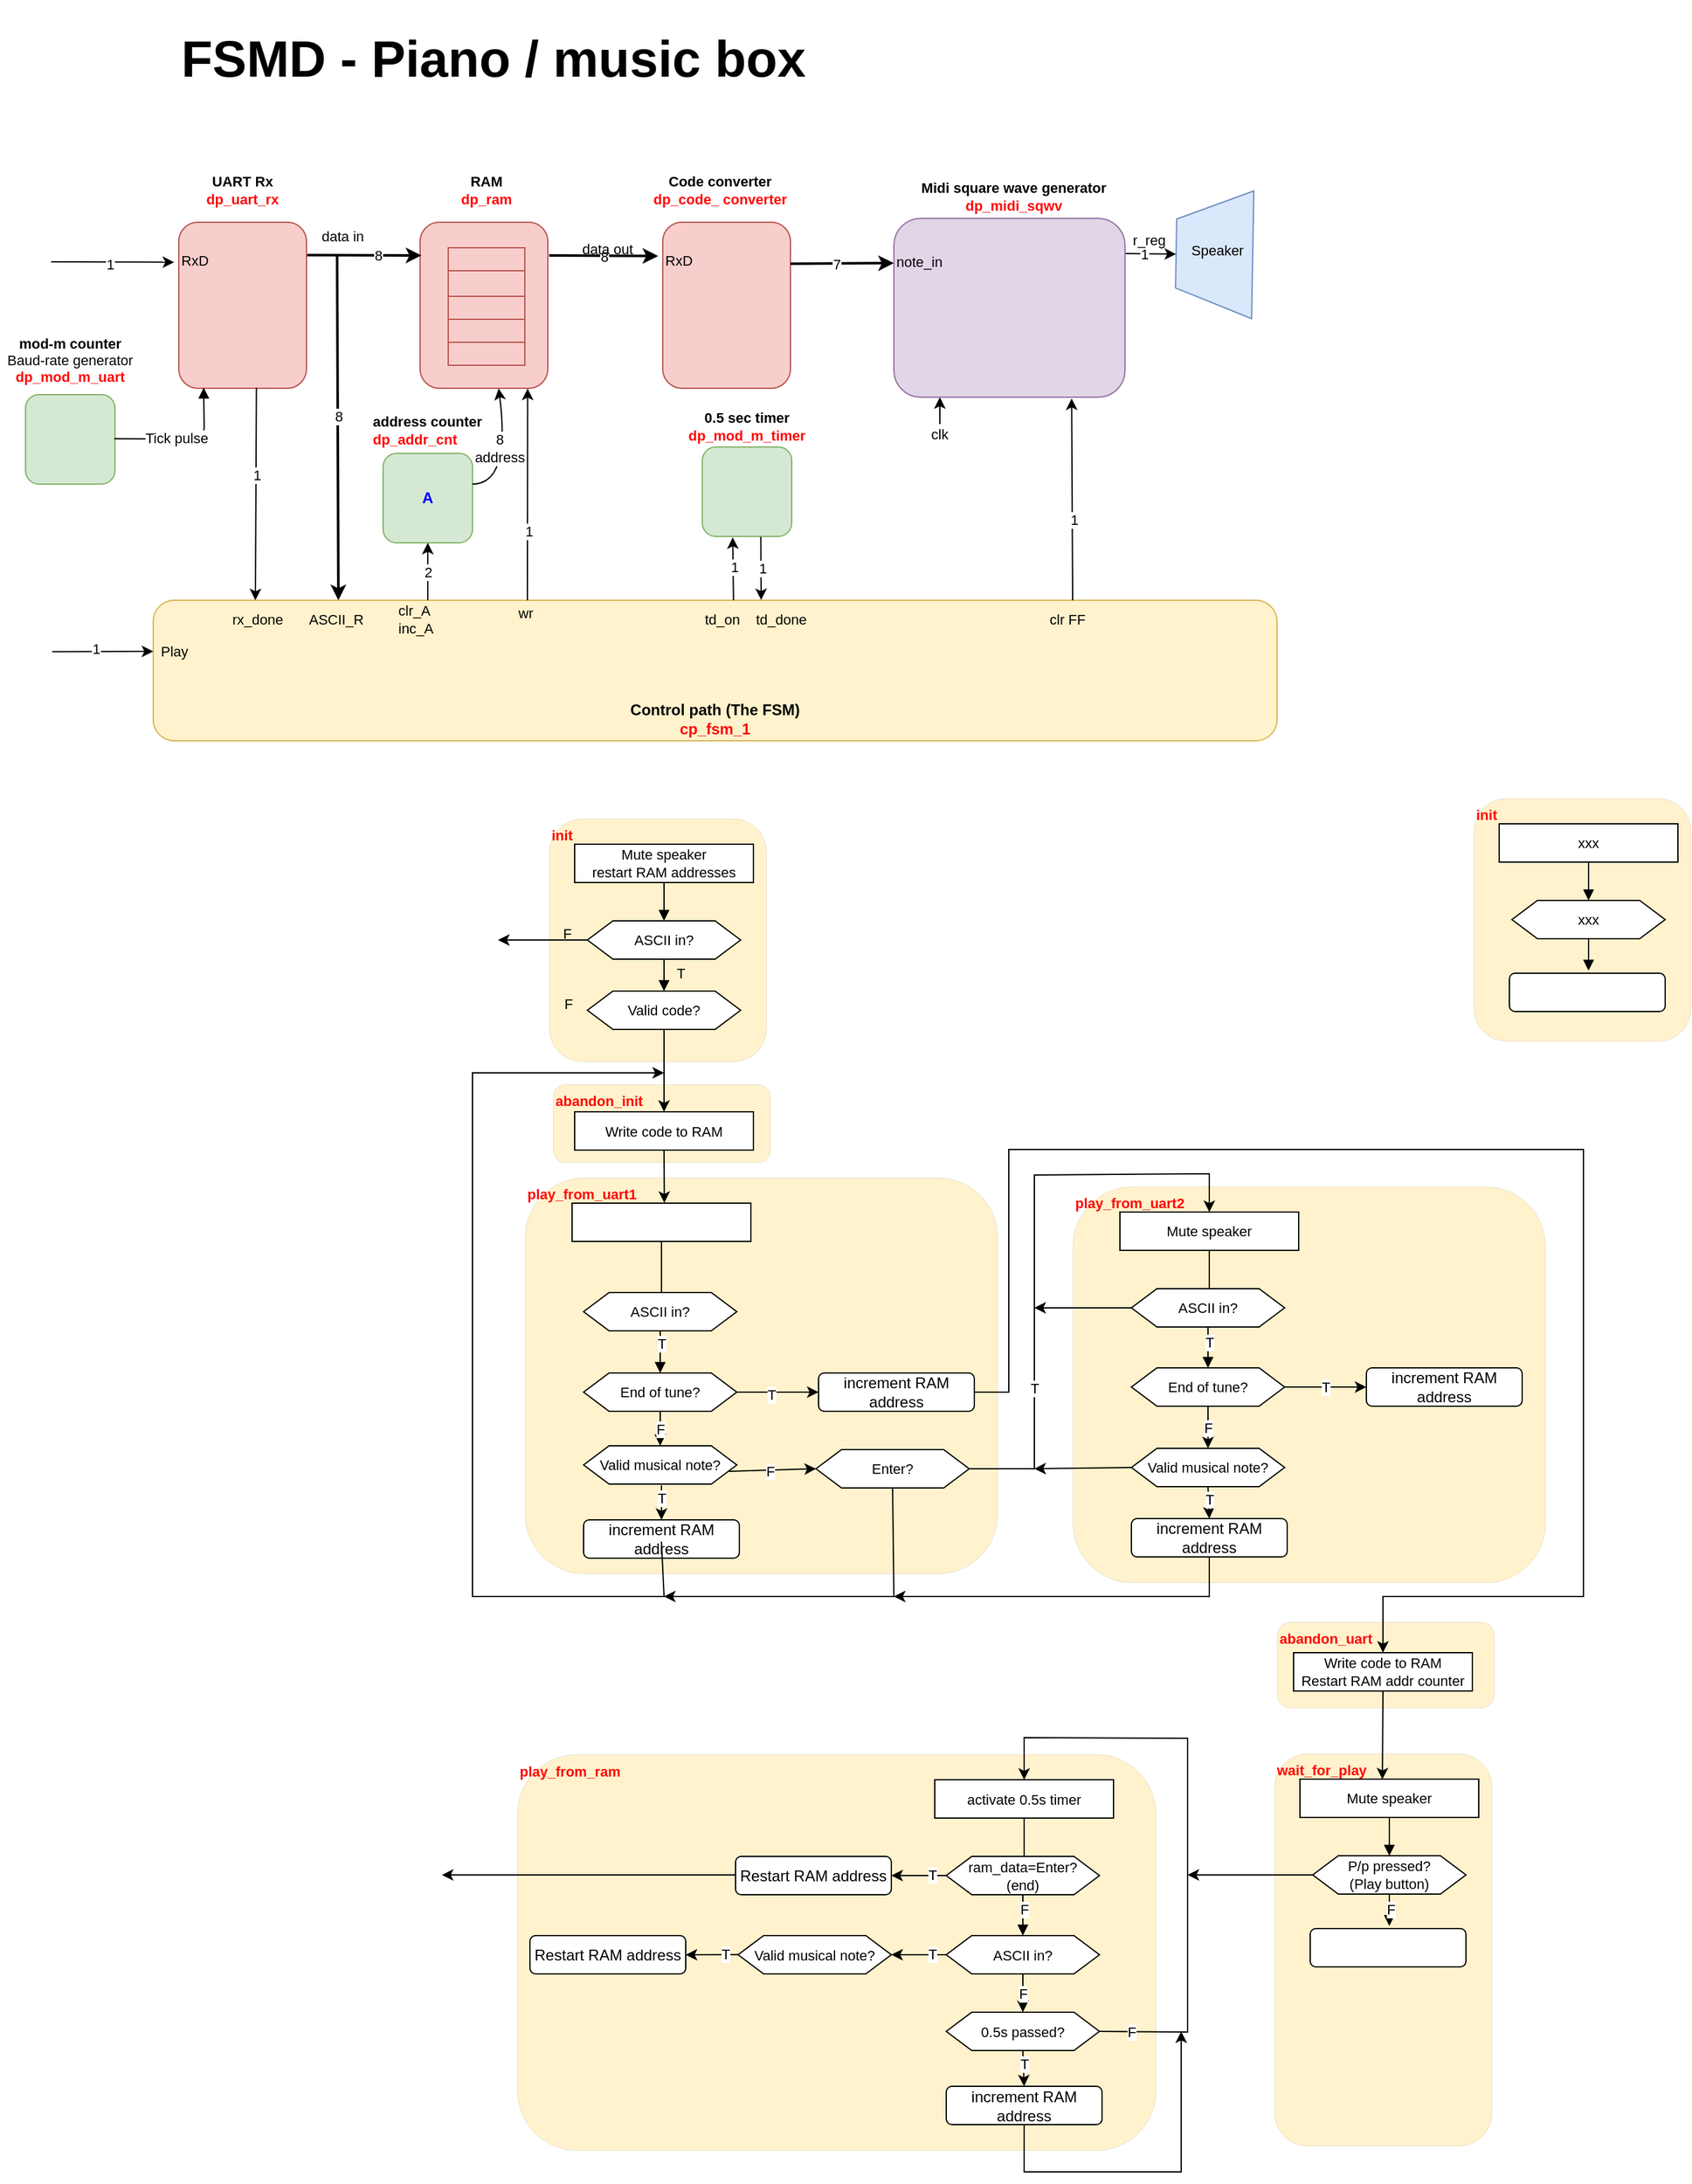 <mxfile version="23.0.2" type="device">
  <diagram id="C5RBs43oDa-KdzZeNtuy" name="Page-1">
    <mxGraphModel dx="2736" dy="1129" grid="1" gridSize="10" guides="1" tooltips="1" connect="1" arrows="1" fold="1" page="1" pageScale="1" pageWidth="827" pageHeight="1169" math="0" shadow="0">
      <root>
        <mxCell id="WIyWlLk6GJQsqaUBKTNV-0" />
        <mxCell id="WIyWlLk6GJQsqaUBKTNV-1" parent="WIyWlLk6GJQsqaUBKTNV-0" />
        <mxCell id="WIyWlLk6GJQsqaUBKTNV-3" value="Control path (The FSM)&lt;br&gt;&lt;font color=&quot;#ff0505&quot;&gt;cp_fsm_1&lt;/font&gt;" style="rounded=1;whiteSpace=wrap;html=1;fontSize=12;glass=0;strokeWidth=1;shadow=0;verticalAlign=bottom;align=center;fontStyle=1;fillColor=#fff2cc;strokeColor=#d6b656;" parent="WIyWlLk6GJQsqaUBKTNV-1" vertex="1">
          <mxGeometry x="40" y="640" width="880" height="110" as="geometry" />
        </mxCell>
        <mxCell id="1hs4knqwZ85UVMhzhQ41-1" value="" style="group" parent="WIyWlLk6GJQsqaUBKTNV-1" vertex="1" connectable="0">
          <mxGeometry x="60" y="304" width="100" height="170" as="geometry" />
        </mxCell>
        <mxCell id="WIyWlLk6GJQsqaUBKTNV-11" value="" style="rounded=1;whiteSpace=wrap;html=1;fontSize=12;glass=0;strokeWidth=1;shadow=0;container=1;fillColor=#f8cecc;strokeColor=#b85450;" parent="1hs4knqwZ85UVMhzhQ41-1" vertex="1">
          <mxGeometry y="40" width="100" height="130" as="geometry" />
        </mxCell>
        <mxCell id="1hs4knqwZ85UVMhzhQ41-13" value="RxD" style="text;html=1;strokeColor=none;fillColor=none;align=left;verticalAlign=middle;whiteSpace=wrap;rounded=0;fontSize=11;fontFamily=Helvetica;fontColor=default;" parent="WIyWlLk6GJQsqaUBKTNV-11" vertex="1">
          <mxGeometry y="15" width="50" height="30" as="geometry" />
        </mxCell>
        <mxCell id="1hs4knqwZ85UVMhzhQ41-0" value="UART Rx&lt;br&gt;&lt;font color=&quot;#ff0505&quot;&gt;dp_uart_rx&lt;/font&gt;" style="text;html=1;strokeColor=none;fillColor=none;align=center;verticalAlign=middle;whiteSpace=wrap;rounded=0;fontSize=11;fontFamily=Helvetica;fontColor=default;fontStyle=1" parent="1hs4knqwZ85UVMhzhQ41-1" vertex="1">
          <mxGeometry x="20" width="60" height="30" as="geometry" />
        </mxCell>
        <mxCell id="1hs4knqwZ85UVMhzhQ41-4" value="mod-m counter&lt;br&gt;&lt;span style=&quot;font-weight: normal;&quot;&gt;Baud-rate generator&lt;br&gt;&lt;/span&gt;&lt;font color=&quot;#ff0505&quot;&gt;dp_mod_m_uart&lt;/font&gt;" style="text;html=1;strokeColor=none;fillColor=none;align=center;verticalAlign=middle;whiteSpace=wrap;rounded=0;fontSize=11;fontFamily=Helvetica;fontColor=default;fontStyle=1" parent="WIyWlLk6GJQsqaUBKTNV-1" vertex="1">
          <mxGeometry x="-80" y="429" width="110" height="45" as="geometry" />
        </mxCell>
        <mxCell id="1hs4knqwZ85UVMhzhQ41-3" value="" style="rounded=1;whiteSpace=wrap;html=1;fontSize=12;glass=0;strokeWidth=1;shadow=0;container=1;fillColor=#d5e8d4;strokeColor=#82b366;" parent="WIyWlLk6GJQsqaUBKTNV-1" vertex="1">
          <mxGeometry x="-60" y="479" width="70" height="70" as="geometry">
            <mxRectangle x="-60" y="550" width="50" height="40" as="alternateBounds" />
          </mxGeometry>
        </mxCell>
        <mxCell id="1hs4knqwZ85UVMhzhQ41-5" style="edgeStyle=orthogonalEdgeStyle;rounded=1;orthogonalLoop=1;jettySize=auto;html=1;exitX=1;exitY=0.5;exitDx=0;exitDy=0;entryX=0;entryY=0.75;entryDx=0;entryDy=0;curved=0;endArrow=block;endFill=1;" parent="WIyWlLk6GJQsqaUBKTNV-1" edge="1">
          <mxGeometry relative="1" as="geometry">
            <mxPoint x="9.5" y="513.5" as="sourcePoint" />
            <mxPoint x="79.5" y="473.5" as="targetPoint" />
          </mxGeometry>
        </mxCell>
        <mxCell id="1hs4knqwZ85UVMhzhQ41-6" value="Tick pulse" style="edgeLabel;html=1;align=center;verticalAlign=middle;resizable=0;points=[];" parent="1hs4knqwZ85UVMhzhQ41-5" vertex="1" connectable="0">
          <mxGeometry x="-0.126" y="1" relative="1" as="geometry">
            <mxPoint as="offset" />
          </mxGeometry>
        </mxCell>
        <mxCell id="1hs4knqwZ85UVMhzhQ41-7" value="" style="endArrow=classic;html=1;rounded=0;exitX=0.608;exitY=0.997;exitDx=0;exitDy=0;exitPerimeter=0;" parent="WIyWlLk6GJQsqaUBKTNV-1" source="WIyWlLk6GJQsqaUBKTNV-11" edge="1">
          <mxGeometry width="50" height="50" relative="1" as="geometry">
            <mxPoint x="120" y="550" as="sourcePoint" />
            <mxPoint x="120" y="640" as="targetPoint" />
          </mxGeometry>
        </mxCell>
        <mxCell id="1hs4knqwZ85UVMhzhQ41-9" value="1" style="edgeLabel;html=1;align=center;verticalAlign=middle;resizable=0;points=[];" parent="1hs4knqwZ85UVMhzhQ41-7" vertex="1" connectable="0">
          <mxGeometry x="-0.177" relative="1" as="geometry">
            <mxPoint as="offset" />
          </mxGeometry>
        </mxCell>
        <mxCell id="1hs4knqwZ85UVMhzhQ41-10" value="rx_done" style="text;html=1;strokeColor=none;fillColor=none;align=left;verticalAlign=middle;whiteSpace=wrap;rounded=0;fontSize=11;fontFamily=Helvetica;fontColor=default;" parent="WIyWlLk6GJQsqaUBKTNV-1" vertex="1">
          <mxGeometry x="100" y="640" width="50" height="30" as="geometry" />
        </mxCell>
        <mxCell id="1hs4knqwZ85UVMhzhQ41-11" value="" style="endArrow=classic;html=1;rounded=0;entryX=-0.036;entryY=0.241;entryDx=0;entryDy=0;entryPerimeter=0;" parent="WIyWlLk6GJQsqaUBKTNV-1" target="WIyWlLk6GJQsqaUBKTNV-11" edge="1">
          <mxGeometry width="50" height="50" relative="1" as="geometry">
            <mxPoint x="-40" y="375" as="sourcePoint" />
            <mxPoint x="90" y="419" as="targetPoint" />
          </mxGeometry>
        </mxCell>
        <mxCell id="1hs4knqwZ85UVMhzhQ41-12" value="1" style="edgeLabel;html=1;align=center;verticalAlign=middle;resizable=0;points=[];" parent="1hs4knqwZ85UVMhzhQ41-11" vertex="1" connectable="0">
          <mxGeometry x="-0.045" y="-2" relative="1" as="geometry">
            <mxPoint as="offset" />
          </mxGeometry>
        </mxCell>
        <mxCell id="1hs4knqwZ85UVMhzhQ41-14" value="" style="endArrow=classic;html=1;rounded=0;entryX=-0.001;entryY=0.532;entryDx=0;entryDy=0;entryPerimeter=0;" parent="WIyWlLk6GJQsqaUBKTNV-1" edge="1">
          <mxGeometry width="50" height="50" relative="1" as="geometry">
            <mxPoint x="-39.12" y="680.2" as="sourcePoint" />
            <mxPoint x="40.0" y="680" as="targetPoint" />
          </mxGeometry>
        </mxCell>
        <mxCell id="1hs4knqwZ85UVMhzhQ41-16" value="1" style="edgeLabel;html=1;align=center;verticalAlign=middle;resizable=0;points=[];" parent="1hs4knqwZ85UVMhzhQ41-14" vertex="1" connectable="0">
          <mxGeometry x="-0.136" y="2" relative="1" as="geometry">
            <mxPoint as="offset" />
          </mxGeometry>
        </mxCell>
        <mxCell id="1hs4knqwZ85UVMhzhQ41-15" value="Play" style="text;html=1;strokeColor=none;fillColor=none;align=left;verticalAlign=middle;whiteSpace=wrap;rounded=0;fontSize=11;fontFamily=Helvetica;fontColor=default;" parent="WIyWlLk6GJQsqaUBKTNV-1" vertex="1">
          <mxGeometry x="44" y="665" width="50" height="30" as="geometry" />
        </mxCell>
        <mxCell id="1hs4knqwZ85UVMhzhQ41-17" value="" style="group" parent="WIyWlLk6GJQsqaUBKTNV-1" vertex="1" connectable="0">
          <mxGeometry x="240" y="304" width="100" height="170" as="geometry" />
        </mxCell>
        <mxCell id="1hs4knqwZ85UVMhzhQ41-18" value="" style="rounded=1;whiteSpace=wrap;html=1;fontSize=12;glass=0;strokeWidth=1;shadow=0;container=1;fillColor=#f8cecc;strokeColor=#b85450;" parent="1hs4knqwZ85UVMhzhQ41-17" vertex="1">
          <mxGeometry x="9" y="40" width="100" height="130" as="geometry">
            <mxRectangle y="40" width="50" height="40" as="alternateBounds" />
          </mxGeometry>
        </mxCell>
        <mxCell id="1hs4knqwZ85UVMhzhQ41-25" value="" style="shape=table;startSize=0;container=1;collapsible=0;childLayout=tableLayout;fontSize=16;rounded=1;swimlaneLine=0;fillColor=#f8cecc;strokeColor=#b85450;" parent="1hs4knqwZ85UVMhzhQ41-18" vertex="1">
          <mxGeometry x="22" y="20" width="60" height="92" as="geometry" />
        </mxCell>
        <mxCell id="1hs4knqwZ85UVMhzhQ41-26" value="" style="shape=tableRow;horizontal=0;startSize=0;swimlaneHead=0;swimlaneBody=0;strokeColor=inherit;top=0;left=0;bottom=0;right=0;collapsible=0;dropTarget=0;fillColor=none;points=[[0,0.5],[1,0.5]];portConstraint=eastwest;fontSize=16;" parent="1hs4knqwZ85UVMhzhQ41-25" vertex="1">
          <mxGeometry width="60" height="18" as="geometry" />
        </mxCell>
        <mxCell id="1hs4knqwZ85UVMhzhQ41-27" value="" style="shape=partialRectangle;html=1;whiteSpace=wrap;connectable=0;strokeColor=inherit;overflow=hidden;fillColor=none;top=0;left=0;bottom=0;right=0;pointerEvents=1;fontSize=16;" parent="1hs4knqwZ85UVMhzhQ41-26" vertex="1">
          <mxGeometry width="60" height="18" as="geometry">
            <mxRectangle width="60" height="18" as="alternateBounds" />
          </mxGeometry>
        </mxCell>
        <mxCell id="1hs4knqwZ85UVMhzhQ41-30" value="" style="shape=tableRow;horizontal=0;startSize=0;swimlaneHead=0;swimlaneBody=0;strokeColor=inherit;top=0;left=0;bottom=0;right=0;collapsible=0;dropTarget=0;fillColor=none;points=[[0,0.5],[1,0.5]];portConstraint=eastwest;fontSize=16;" parent="1hs4knqwZ85UVMhzhQ41-25" vertex="1">
          <mxGeometry y="18" width="60" height="20" as="geometry" />
        </mxCell>
        <mxCell id="1hs4knqwZ85UVMhzhQ41-31" value="" style="shape=partialRectangle;html=1;whiteSpace=wrap;connectable=0;strokeColor=inherit;overflow=hidden;fillColor=none;top=0;left=0;bottom=0;right=0;pointerEvents=1;fontSize=16;" parent="1hs4knqwZ85UVMhzhQ41-30" vertex="1">
          <mxGeometry width="60" height="20" as="geometry">
            <mxRectangle width="60" height="20" as="alternateBounds" />
          </mxGeometry>
        </mxCell>
        <mxCell id="1hs4knqwZ85UVMhzhQ41-40" style="shape=tableRow;horizontal=0;startSize=0;swimlaneHead=0;swimlaneBody=0;strokeColor=inherit;top=0;left=0;bottom=0;right=0;collapsible=0;dropTarget=0;fillColor=none;points=[[0,0.5],[1,0.5]];portConstraint=eastwest;fontSize=16;" parent="1hs4knqwZ85UVMhzhQ41-25" vertex="1">
          <mxGeometry y="38" width="60" height="18" as="geometry" />
        </mxCell>
        <mxCell id="1hs4knqwZ85UVMhzhQ41-41" style="shape=partialRectangle;html=1;whiteSpace=wrap;connectable=0;strokeColor=inherit;overflow=hidden;fillColor=none;top=0;left=0;bottom=0;right=0;pointerEvents=1;fontSize=16;" parent="1hs4knqwZ85UVMhzhQ41-40" vertex="1">
          <mxGeometry width="60" height="18" as="geometry">
            <mxRectangle width="60" height="18" as="alternateBounds" />
          </mxGeometry>
        </mxCell>
        <mxCell id="1hs4knqwZ85UVMhzhQ41-38" style="shape=tableRow;horizontal=0;startSize=0;swimlaneHead=0;swimlaneBody=0;strokeColor=inherit;top=0;left=0;bottom=0;right=0;collapsible=0;dropTarget=0;fillColor=none;points=[[0,0.5],[1,0.5]];portConstraint=eastwest;fontSize=16;" parent="1hs4knqwZ85UVMhzhQ41-25" vertex="1">
          <mxGeometry y="56" width="60" height="18" as="geometry" />
        </mxCell>
        <mxCell id="1hs4knqwZ85UVMhzhQ41-39" style="shape=partialRectangle;html=1;whiteSpace=wrap;connectable=0;strokeColor=inherit;overflow=hidden;fillColor=none;top=0;left=0;bottom=0;right=0;pointerEvents=1;fontSize=16;" parent="1hs4knqwZ85UVMhzhQ41-38" vertex="1">
          <mxGeometry width="60" height="18" as="geometry">
            <mxRectangle width="60" height="18" as="alternateBounds" />
          </mxGeometry>
        </mxCell>
        <mxCell id="1hs4knqwZ85UVMhzhQ41-34" value="" style="shape=tableRow;horizontal=0;startSize=0;swimlaneHead=0;swimlaneBody=0;strokeColor=inherit;top=0;left=0;bottom=0;right=0;collapsible=0;dropTarget=0;fillColor=none;points=[[0,0.5],[1,0.5]];portConstraint=eastwest;fontSize=16;" parent="1hs4knqwZ85UVMhzhQ41-25" vertex="1">
          <mxGeometry y="74" width="60" height="18" as="geometry" />
        </mxCell>
        <mxCell id="1hs4knqwZ85UVMhzhQ41-35" value="" style="shape=partialRectangle;html=1;whiteSpace=wrap;connectable=0;strokeColor=inherit;overflow=hidden;fillColor=none;top=0;left=0;bottom=0;right=0;pointerEvents=1;fontSize=16;" parent="1hs4knqwZ85UVMhzhQ41-34" vertex="1">
          <mxGeometry width="60" height="18" as="geometry">
            <mxRectangle width="60" height="18" as="alternateBounds" />
          </mxGeometry>
        </mxCell>
        <mxCell id="1hs4knqwZ85UVMhzhQ41-54" value="" style="group" parent="1hs4knqwZ85UVMhzhQ41-18" vertex="1" connectable="0">
          <mxGeometry x="190" y="-40" width="100" height="170" as="geometry" />
        </mxCell>
        <mxCell id="1hs4knqwZ85UVMhzhQ41-55" value="" style="rounded=1;whiteSpace=wrap;html=1;fontSize=12;glass=0;strokeWidth=1;shadow=0;container=1;fillColor=#f8cecc;strokeColor=#b85450;" parent="1hs4knqwZ85UVMhzhQ41-54" vertex="1">
          <mxGeometry y="40" width="100" height="130" as="geometry" />
        </mxCell>
        <mxCell id="1hs4knqwZ85UVMhzhQ41-56" value="RxD" style="text;html=1;strokeColor=none;fillColor=none;align=left;verticalAlign=middle;whiteSpace=wrap;rounded=0;fontSize=11;fontFamily=Helvetica;fontColor=default;" parent="1hs4knqwZ85UVMhzhQ41-55" vertex="1">
          <mxGeometry y="15" width="50" height="30" as="geometry" />
        </mxCell>
        <mxCell id="1hs4knqwZ85UVMhzhQ41-57" value="Code converter&lt;br&gt;&lt;font color=&quot;#ff0505&quot;&gt;dp_code_ converter&lt;/font&gt;" style="text;html=1;strokeColor=none;fillColor=none;align=center;verticalAlign=middle;whiteSpace=wrap;rounded=0;fontSize=11;fontFamily=Helvetica;fontColor=default;fontStyle=1" parent="1hs4knqwZ85UVMhzhQ41-54" vertex="1">
          <mxGeometry x="-10" width="110" height="30" as="geometry" />
        </mxCell>
        <mxCell id="1hs4knqwZ85UVMhzhQ41-20" value="RAM&lt;br&gt;&lt;font color=&quot;#ff0505&quot;&gt;dp_ram&lt;/font&gt;" style="text;html=1;strokeColor=none;fillColor=none;align=center;verticalAlign=middle;whiteSpace=wrap;rounded=0;fontSize=11;fontFamily=Helvetica;fontColor=default;fontStyle=1" parent="1hs4knqwZ85UVMhzhQ41-17" vertex="1">
          <mxGeometry x="31" width="60" height="30" as="geometry" />
        </mxCell>
        <mxCell id="1hs4knqwZ85UVMhzhQ41-22" value="" style="endArrow=classic;html=1;rounded=0;exitX=1.006;exitY=0.175;exitDx=0;exitDy=0;exitPerimeter=0;strokeWidth=2;" parent="WIyWlLk6GJQsqaUBKTNV-1" edge="1">
          <mxGeometry width="50" height="50" relative="1" as="geometry">
            <mxPoint x="160.6" y="369.75" as="sourcePoint" />
            <mxPoint x="250" y="370" as="targetPoint" />
          </mxGeometry>
        </mxCell>
        <mxCell id="1hs4knqwZ85UVMhzhQ41-24" value="8" style="edgeLabel;html=1;align=center;verticalAlign=middle;resizable=0;points=[];" parent="1hs4knqwZ85UVMhzhQ41-22" vertex="1" connectable="0">
          <mxGeometry x="0.233" relative="1" as="geometry">
            <mxPoint as="offset" />
          </mxGeometry>
        </mxCell>
        <mxCell id="1hs4knqwZ85UVMhzhQ41-42" value="" style="endArrow=classic;html=1;rounded=0;entryX=0.5;entryY=0;entryDx=0;entryDy=0;strokeWidth=2;" parent="WIyWlLk6GJQsqaUBKTNV-1" target="1hs4knqwZ85UVMhzhQ41-44" edge="1">
          <mxGeometry width="50" height="50" relative="1" as="geometry">
            <mxPoint x="184" y="370" as="sourcePoint" />
            <mxPoint x="186.08" y="635.15" as="targetPoint" />
          </mxGeometry>
        </mxCell>
        <mxCell id="1hs4knqwZ85UVMhzhQ41-43" value="8" style="edgeLabel;html=1;align=center;verticalAlign=middle;resizable=0;points=[];" parent="1hs4knqwZ85UVMhzhQ41-42" vertex="1" connectable="0">
          <mxGeometry x="-0.065" relative="1" as="geometry">
            <mxPoint as="offset" />
          </mxGeometry>
        </mxCell>
        <mxCell id="1hs4knqwZ85UVMhzhQ41-44" value="ASCII_R" style="text;html=1;strokeColor=none;fillColor=none;align=left;verticalAlign=middle;whiteSpace=wrap;rounded=0;fontSize=11;fontFamily=Helvetica;fontColor=default;" parent="WIyWlLk6GJQsqaUBKTNV-1" vertex="1">
          <mxGeometry x="160" y="640" width="50" height="30" as="geometry" />
        </mxCell>
        <mxCell id="1hs4knqwZ85UVMhzhQ41-45" value="address counter&lt;span style=&quot;font-weight: 400;&quot;&gt;&lt;br&gt;&lt;/span&gt;&lt;font color=&quot;#ff0505&quot;&gt;dp_addr_cnt&lt;/font&gt;" style="text;html=1;strokeColor=none;fillColor=none;align=left;verticalAlign=middle;whiteSpace=wrap;rounded=0;fontSize=11;fontFamily=Helvetica;fontColor=default;fontStyle=1" parent="WIyWlLk6GJQsqaUBKTNV-1" vertex="1">
          <mxGeometry x="210" y="484" width="90" height="45" as="geometry" />
        </mxCell>
        <mxCell id="1hs4knqwZ85UVMhzhQ41-46" value="&lt;font color=&quot;#0000ff&quot;&gt;A&lt;/font&gt;" style="rounded=1;whiteSpace=wrap;html=1;fontSize=12;glass=0;strokeWidth=1;shadow=0;container=1;fontStyle=1;fillColor=#d5e8d4;strokeColor=#82b366;" parent="WIyWlLk6GJQsqaUBKTNV-1" vertex="1">
          <mxGeometry x="220" y="525" width="70" height="70" as="geometry">
            <mxRectangle x="-60" y="550" width="50" height="40" as="alternateBounds" />
          </mxGeometry>
        </mxCell>
        <mxCell id="1hs4knqwZ85UVMhzhQ41-47" value="" style="curved=1;endArrow=classic;html=1;rounded=0;entryX=0.615;entryY=1.001;entryDx=0;entryDy=0;entryPerimeter=0;" parent="WIyWlLk6GJQsqaUBKTNV-1" target="1hs4knqwZ85UVMhzhQ41-18" edge="1">
          <mxGeometry width="50" height="50" relative="1" as="geometry">
            <mxPoint x="290" y="549" as="sourcePoint" />
            <mxPoint x="310" y="480" as="targetPoint" />
            <Array as="points">
              <mxPoint x="320" y="549" />
            </Array>
          </mxGeometry>
        </mxCell>
        <mxCell id="1hs4knqwZ85UVMhzhQ41-53" value="8&lt;br&gt;address" style="edgeLabel;html=1;align=center;verticalAlign=middle;resizable=0;points=[];" parent="1hs4knqwZ85UVMhzhQ41-47" vertex="1" connectable="0">
          <mxGeometry x="0.426" y="1" relative="1" as="geometry">
            <mxPoint x="-3" y="16" as="offset" />
          </mxGeometry>
        </mxCell>
        <mxCell id="1hs4knqwZ85UVMhzhQ41-48" value="" style="endArrow=classic;html=1;rounded=0;entryX=0.5;entryY=1;entryDx=0;entryDy=0;exitX=0.5;exitY=0;exitDx=0;exitDy=0;" parent="WIyWlLk6GJQsqaUBKTNV-1" source="1hs4knqwZ85UVMhzhQ41-50" target="1hs4knqwZ85UVMhzhQ41-46" edge="1">
          <mxGeometry width="50" height="50" relative="1" as="geometry">
            <mxPoint x="320" y="620" as="sourcePoint" />
            <mxPoint x="254.71" y="640" as="targetPoint" />
          </mxGeometry>
        </mxCell>
        <mxCell id="1hs4knqwZ85UVMhzhQ41-49" value="2" style="edgeLabel;html=1;align=center;verticalAlign=middle;resizable=0;points=[];" parent="1hs4knqwZ85UVMhzhQ41-48" vertex="1" connectable="0">
          <mxGeometry x="-0.031" relative="1" as="geometry">
            <mxPoint as="offset" />
          </mxGeometry>
        </mxCell>
        <mxCell id="1hs4knqwZ85UVMhzhQ41-50" value="clr_A&lt;br&gt;inc_A" style="text;html=1;strokeColor=none;fillColor=none;align=left;verticalAlign=middle;whiteSpace=wrap;rounded=0;fontSize=11;fontFamily=Helvetica;fontColor=default;" parent="WIyWlLk6GJQsqaUBKTNV-1" vertex="1">
          <mxGeometry x="230" y="640" width="50" height="30" as="geometry" />
        </mxCell>
        <mxCell id="1hs4knqwZ85UVMhzhQ41-58" value="" style="endArrow=classic;html=1;rounded=0;entryX=-0.071;entryY=0.382;entryDx=0;entryDy=0;strokeWidth=2;entryPerimeter=0;" parent="WIyWlLk6GJQsqaUBKTNV-1" target="1hs4knqwZ85UVMhzhQ41-56" edge="1">
          <mxGeometry width="50" height="50" relative="1" as="geometry">
            <mxPoint x="350" y="370" as="sourcePoint" />
            <mxPoint x="419.4" y="370" as="targetPoint" />
          </mxGeometry>
        </mxCell>
        <mxCell id="1hs4knqwZ85UVMhzhQ41-59" value="8" style="edgeLabel;html=1;align=center;verticalAlign=middle;resizable=0;points=[];" parent="1hs4knqwZ85UVMhzhQ41-58" vertex="1" connectable="0">
          <mxGeometry x="0.233" relative="1" as="geometry">
            <mxPoint x="-10" as="offset" />
          </mxGeometry>
        </mxCell>
        <mxCell id="1hs4knqwZ85UVMhzhQ41-60" value="data in" style="text;html=1;strokeColor=none;fillColor=none;align=left;verticalAlign=middle;whiteSpace=wrap;rounded=0;fontSize=11;fontFamily=Helvetica;fontColor=default;" parent="WIyWlLk6GJQsqaUBKTNV-1" vertex="1">
          <mxGeometry x="170" y="340" width="50" height="30" as="geometry" />
        </mxCell>
        <mxCell id="1hs4knqwZ85UVMhzhQ41-61" value="td_done" style="text;html=1;strokeColor=none;fillColor=none;align=left;verticalAlign=middle;whiteSpace=wrap;rounded=0;fontSize=11;fontFamily=Helvetica;fontColor=default;" parent="WIyWlLk6GJQsqaUBKTNV-1" vertex="1">
          <mxGeometry x="510" y="645" width="50" height="20" as="geometry" />
        </mxCell>
        <mxCell id="1hs4knqwZ85UVMhzhQ41-70" value="" style="endArrow=classic;html=1;rounded=0;entryX=0.769;entryY=1.007;entryDx=0;entryDy=0;entryPerimeter=0;" parent="WIyWlLk6GJQsqaUBKTNV-1" target="iTdjxesaE1dYajYo7gTS-0" edge="1">
          <mxGeometry width="50" height="50" relative="1" as="geometry">
            <mxPoint x="760" y="640" as="sourcePoint" />
            <mxPoint x="761" y="459" as="targetPoint" />
          </mxGeometry>
        </mxCell>
        <mxCell id="1hs4knqwZ85UVMhzhQ41-71" value="1" style="edgeLabel;html=1;align=center;verticalAlign=middle;resizable=0;points=[];" parent="1hs4knqwZ85UVMhzhQ41-70" vertex="1" connectable="0">
          <mxGeometry x="-0.199" y="-1" relative="1" as="geometry">
            <mxPoint as="offset" />
          </mxGeometry>
        </mxCell>
        <mxCell id="1hs4knqwZ85UVMhzhQ41-72" value="clr FF" style="text;html=1;strokeColor=none;fillColor=none;align=left;verticalAlign=middle;whiteSpace=wrap;rounded=0;fontSize=11;fontFamily=Helvetica;fontColor=default;" parent="WIyWlLk6GJQsqaUBKTNV-1" vertex="1">
          <mxGeometry x="740" y="640" width="50" height="30" as="geometry" />
        </mxCell>
        <mxCell id="1hs4knqwZ85UVMhzhQ41-76" value="0.5 sec timer&lt;br&gt;&lt;font color=&quot;#ff0505&quot;&gt;dp_mod_m_timer&lt;/font&gt;" style="text;html=1;strokeColor=none;fillColor=none;align=center;verticalAlign=middle;whiteSpace=wrap;rounded=0;fontSize=11;fontFamily=Helvetica;fontColor=default;fontStyle=1" parent="WIyWlLk6GJQsqaUBKTNV-1" vertex="1">
          <mxGeometry x="450" y="481" width="110" height="45" as="geometry" />
        </mxCell>
        <mxCell id="1hs4knqwZ85UVMhzhQ41-77" value="" style="rounded=1;whiteSpace=wrap;html=1;fontSize=12;glass=0;strokeWidth=1;shadow=0;container=1;fillColor=#d5e8d4;strokeColor=#82b366;" parent="WIyWlLk6GJQsqaUBKTNV-1" vertex="1">
          <mxGeometry x="470" y="520" width="70" height="70" as="geometry">
            <mxRectangle x="-60" y="550" width="50" height="40" as="alternateBounds" />
          </mxGeometry>
        </mxCell>
        <mxCell id="1hs4knqwZ85UVMhzhQ41-78" value="" style="endArrow=classic;html=1;rounded=0;exitX=0.505;exitY=0;exitDx=0;exitDy=0;exitPerimeter=0;entryX=0.197;entryY=1.01;entryDx=0;entryDy=0;entryPerimeter=0;" parent="WIyWlLk6GJQsqaUBKTNV-1" edge="1">
          <mxGeometry width="50" height="50" relative="1" as="geometry">
            <mxPoint x="494.4" y="640" as="sourcePoint" />
            <mxPoint x="493.79" y="590.7" as="targetPoint" />
          </mxGeometry>
        </mxCell>
        <mxCell id="1hs4knqwZ85UVMhzhQ41-80" value="1" style="edgeLabel;html=1;align=center;verticalAlign=middle;resizable=0;points=[];" parent="1hs4knqwZ85UVMhzhQ41-78" vertex="1" connectable="0">
          <mxGeometry x="-0.05" y="-1" relative="1" as="geometry">
            <mxPoint y="-3" as="offset" />
          </mxGeometry>
        </mxCell>
        <mxCell id="1hs4knqwZ85UVMhzhQ41-79" value="" style="endArrow=classic;html=1;rounded=0;exitX=0.654;exitY=1.006;exitDx=0;exitDy=0;exitPerimeter=0;entryX=0.541;entryY=-0.002;entryDx=0;entryDy=0;entryPerimeter=0;" parent="WIyWlLk6GJQsqaUBKTNV-1" source="1hs4knqwZ85UVMhzhQ41-77" target="WIyWlLk6GJQsqaUBKTNV-3" edge="1">
          <mxGeometry width="50" height="50" relative="1" as="geometry">
            <mxPoint x="490" y="560" as="sourcePoint" />
            <mxPoint x="540" y="510" as="targetPoint" />
          </mxGeometry>
        </mxCell>
        <mxCell id="1hs4knqwZ85UVMhzhQ41-81" value="1" style="edgeLabel;html=1;align=center;verticalAlign=middle;resizable=0;points=[];" parent="1hs4knqwZ85UVMhzhQ41-79" vertex="1" connectable="0">
          <mxGeometry x="-0.312" y="1" relative="1" as="geometry">
            <mxPoint y="7" as="offset" />
          </mxGeometry>
        </mxCell>
        <mxCell id="1hs4knqwZ85UVMhzhQ41-82" value="data out" style="text;html=1;strokeColor=none;fillColor=none;align=left;verticalAlign=middle;whiteSpace=wrap;rounded=0;fontSize=11;fontFamily=Helvetica;fontColor=default;" parent="WIyWlLk6GJQsqaUBKTNV-1" vertex="1">
          <mxGeometry x="374" y="355" width="50" height="20" as="geometry" />
        </mxCell>
        <mxCell id="1hs4knqwZ85UVMhzhQ41-83" value="td_on" style="text;html=1;strokeColor=none;fillColor=none;align=left;verticalAlign=middle;whiteSpace=wrap;rounded=0;fontSize=11;fontFamily=Helvetica;fontColor=default;" parent="WIyWlLk6GJQsqaUBKTNV-1" vertex="1">
          <mxGeometry x="470" y="645" width="50" height="20" as="geometry" />
        </mxCell>
        <mxCell id="1hs4knqwZ85UVMhzhQ41-84" value="" style="endArrow=classic;html=1;rounded=0;entryX=0.842;entryY=1.002;entryDx=0;entryDy=0;entryPerimeter=0;" parent="WIyWlLk6GJQsqaUBKTNV-1" target="1hs4knqwZ85UVMhzhQ41-18" edge="1">
          <mxGeometry width="50" height="50" relative="1" as="geometry">
            <mxPoint x="333" y="640" as="sourcePoint" />
            <mxPoint x="380" y="590" as="targetPoint" />
          </mxGeometry>
        </mxCell>
        <mxCell id="1hs4knqwZ85UVMhzhQ41-85" value="1" style="edgeLabel;html=1;align=center;verticalAlign=middle;resizable=0;points=[];" parent="1hs4knqwZ85UVMhzhQ41-84" vertex="1" connectable="0">
          <mxGeometry x="-0.347" y="-1" relative="1" as="geometry">
            <mxPoint as="offset" />
          </mxGeometry>
        </mxCell>
        <mxCell id="1hs4knqwZ85UVMhzhQ41-86" value="wr" style="text;html=1;strokeColor=none;fillColor=none;align=left;verticalAlign=middle;whiteSpace=wrap;rounded=0;fontSize=11;fontFamily=Helvetica;fontColor=default;" parent="WIyWlLk6GJQsqaUBKTNV-1" vertex="1">
          <mxGeometry x="324" y="635" width="26" height="30" as="geometry" />
        </mxCell>
        <mxCell id="1hs4knqwZ85UVMhzhQ41-88" value="" style="verticalLabelPosition=middle;verticalAlign=middle;html=1;shape=trapezoid;perimeter=trapezoidPerimeter;whiteSpace=wrap;size=0.23;arcSize=10;flipV=1;labelPosition=center;align=center;rotation=91;fillColor=#dae8fc;strokeColor=#6c8ebf;" parent="WIyWlLk6GJQsqaUBKTNV-1" vertex="1">
          <mxGeometry x="821" y="339" width="100" height="60" as="geometry" />
        </mxCell>
        <mxCell id="1hs4knqwZ85UVMhzhQ41-89" value="" style="endArrow=classic;html=1;rounded=0;exitX=1;exitY=0.25;exitDx=0;exitDy=0;" parent="WIyWlLk6GJQsqaUBKTNV-1" edge="1">
          <mxGeometry width="50" height="50" relative="1" as="geometry">
            <mxPoint x="801" y="368.5" as="sourcePoint" />
            <mxPoint x="841" y="369" as="targetPoint" />
          </mxGeometry>
        </mxCell>
        <mxCell id="1hs4knqwZ85UVMhzhQ41-91" value="1" style="edgeLabel;html=1;align=center;verticalAlign=middle;resizable=0;points=[];" parent="1hs4knqwZ85UVMhzhQ41-89" vertex="1" connectable="0">
          <mxGeometry x="-0.272" relative="1" as="geometry">
            <mxPoint as="offset" />
          </mxGeometry>
        </mxCell>
        <mxCell id="1hs4knqwZ85UVMhzhQ41-90" value="Speaker" style="text;html=1;strokeColor=none;fillColor=none;align=left;verticalAlign=middle;whiteSpace=wrap;rounded=0;fontSize=11;fontFamily=Helvetica;fontColor=default;" parent="WIyWlLk6GJQsqaUBKTNV-1" vertex="1">
          <mxGeometry x="851" y="356" width="50" height="20" as="geometry" />
        </mxCell>
        <mxCell id="1hs4knqwZ85UVMhzhQ41-93" value="FSMD - Piano / music box" style="text;html=1;strokeColor=none;fillColor=none;align=left;verticalAlign=middle;whiteSpace=wrap;rounded=0;fontSize=40;fontFamily=Helvetica;fontColor=default;fontStyle=1" parent="WIyWlLk6GJQsqaUBKTNV-1" vertex="1">
          <mxGeometry x="60" y="170" width="580" height="90" as="geometry" />
        </mxCell>
        <mxCell id="1hs4knqwZ85UVMhzhQ41-106" value="" style="endArrow=classic;html=1;rounded=0;" parent="WIyWlLk6GJQsqaUBKTNV-1" edge="1">
          <mxGeometry width="50" height="50" relative="1" as="geometry">
            <mxPoint x="656" y="502" as="sourcePoint" />
            <mxPoint x="656" y="481" as="targetPoint" />
          </mxGeometry>
        </mxCell>
        <mxCell id="1hs4knqwZ85UVMhzhQ41-107" value="clk" style="text;html=1;strokeColor=none;fillColor=none;align=center;verticalAlign=middle;whiteSpace=wrap;rounded=0;fontSize=11;fontFamily=Helvetica;fontColor=default;" parent="WIyWlLk6GJQsqaUBKTNV-1" vertex="1">
          <mxGeometry x="631" y="500" width="50" height="20" as="geometry" />
        </mxCell>
        <mxCell id="1hs4knqwZ85UVMhzhQ41-109" value="r_reg" style="text;html=1;strokeColor=none;fillColor=none;align=center;verticalAlign=middle;whiteSpace=wrap;rounded=0;fontSize=11;fontFamily=Helvetica;fontColor=default;" parent="WIyWlLk6GJQsqaUBKTNV-1" vertex="1">
          <mxGeometry x="795" y="348" width="50" height="20" as="geometry" />
        </mxCell>
        <mxCell id="iTdjxesaE1dYajYo7gTS-0" value="" style="rounded=1;whiteSpace=wrap;html=1;fillColor=#e1d5e7;strokeColor=#9673a6;" vertex="1" parent="WIyWlLk6GJQsqaUBKTNV-1">
          <mxGeometry x="620" y="341" width="181" height="140" as="geometry" />
        </mxCell>
        <mxCell id="iTdjxesaE1dYajYo7gTS-7" value="Midi square wave generator&lt;br style=&quot;border-color: var(--border-color);&quot;&gt;&lt;font style=&quot;border-color: var(--border-color);&quot; color=&quot;#ff0505&quot;&gt;dp_midi_sqwv&lt;/font&gt;" style="text;html=1;strokeColor=none;fillColor=none;align=center;verticalAlign=middle;whiteSpace=wrap;rounded=0;fontSize=11;fontFamily=Helvetica;fontColor=default;fontStyle=1" vertex="1" parent="WIyWlLk6GJQsqaUBKTNV-1">
          <mxGeometry x="631" y="301" width="165.5" height="45" as="geometry" />
        </mxCell>
        <mxCell id="iTdjxesaE1dYajYo7gTS-14" value="note_in" style="text;html=1;strokeColor=none;fillColor=none;align=left;verticalAlign=middle;whiteSpace=wrap;rounded=0;fontSize=11;fontFamily=Helvetica;fontColor=default;" vertex="1" parent="WIyWlLk6GJQsqaUBKTNV-1">
          <mxGeometry x="620" y="365" width="50" height="20" as="geometry" />
        </mxCell>
        <mxCell id="iTdjxesaE1dYajYo7gTS-19" value="" style="endArrow=classic;html=1;rounded=0;exitX=1;exitY=0.25;exitDx=0;exitDy=0;entryX=0;entryY=0.25;entryDx=0;entryDy=0;strokeWidth=2;" edge="1" parent="WIyWlLk6GJQsqaUBKTNV-1" source="1hs4knqwZ85UVMhzhQ41-55" target="iTdjxesaE1dYajYo7gTS-0">
          <mxGeometry width="50" height="50" relative="1" as="geometry">
            <mxPoint x="520" y="470" as="sourcePoint" />
            <mxPoint x="570" y="420" as="targetPoint" />
          </mxGeometry>
        </mxCell>
        <mxCell id="iTdjxesaE1dYajYo7gTS-20" value="7" style="edgeLabel;html=1;align=center;verticalAlign=middle;resizable=0;points=[];" vertex="1" connectable="0" parent="iTdjxesaE1dYajYo7gTS-19">
          <mxGeometry x="-0.121" relative="1" as="geometry">
            <mxPoint as="offset" />
          </mxGeometry>
        </mxCell>
        <mxCell id="iTdjxesaE1dYajYo7gTS-22" value="init" style="rounded=1;whiteSpace=wrap;html=1;fontFamily=Helvetica;fontSize=11;fontColor=#FF0505;fillColor=#FFF2CC;strokeWidth=0;align=left;verticalAlign=top;fontStyle=1" vertex="1" parent="WIyWlLk6GJQsqaUBKTNV-1">
          <mxGeometry x="350" y="811" width="170" height="190" as="geometry" />
        </mxCell>
        <mxCell id="iTdjxesaE1dYajYo7gTS-23" style="edgeStyle=orthogonalEdgeStyle;shape=connector;curved=0;rounded=1;orthogonalLoop=1;jettySize=auto;html=1;exitX=0.5;exitY=1;exitDx=0;exitDy=0;entryX=0.5;entryY=0;entryDx=0;entryDy=0;labelBackgroundColor=default;strokeColor=default;align=center;verticalAlign=middle;fontFamily=Helvetica;fontSize=11;fontColor=default;endArrow=block;endFill=1;" edge="1" parent="WIyWlLk6GJQsqaUBKTNV-1" source="iTdjxesaE1dYajYo7gTS-24" target="iTdjxesaE1dYajYo7gTS-27">
          <mxGeometry relative="1" as="geometry" />
        </mxCell>
        <mxCell id="iTdjxesaE1dYajYo7gTS-24" value="Mute speaker&lt;br&gt;restart RAM addresses" style="rounded=0;whiteSpace=wrap;html=1;fontFamily=Helvetica;fontSize=11;fontColor=default;" vertex="1" parent="WIyWlLk6GJQsqaUBKTNV-1">
          <mxGeometry x="370" y="831" width="140" height="30" as="geometry" />
        </mxCell>
        <mxCell id="iTdjxesaE1dYajYo7gTS-25" value="Valid code?" style="shape=hexagon;perimeter=hexagonPerimeter2;whiteSpace=wrap;html=1;fixedSize=1;fontFamily=Helvetica;fontSize=11;fontColor=default;" vertex="1" parent="WIyWlLk6GJQsqaUBKTNV-1">
          <mxGeometry x="380" y="946" width="120" height="30" as="geometry" />
        </mxCell>
        <mxCell id="iTdjxesaE1dYajYo7gTS-26" style="edgeStyle=orthogonalEdgeStyle;shape=connector;curved=0;rounded=1;orthogonalLoop=1;jettySize=auto;html=1;exitX=0.5;exitY=1;exitDx=0;exitDy=0;entryX=0.5;entryY=0;entryDx=0;entryDy=0;labelBackgroundColor=default;strokeColor=default;align=center;verticalAlign=middle;fontFamily=Helvetica;fontSize=11;fontColor=default;endArrow=block;endFill=1;" edge="1" parent="WIyWlLk6GJQsqaUBKTNV-1" source="iTdjxesaE1dYajYo7gTS-27" target="iTdjxesaE1dYajYo7gTS-25">
          <mxGeometry relative="1" as="geometry" />
        </mxCell>
        <mxCell id="iTdjxesaE1dYajYo7gTS-27" value="ASCII in?" style="shape=hexagon;perimeter=hexagonPerimeter2;whiteSpace=wrap;html=1;fixedSize=1;fontFamily=Helvetica;fontSize=11;fontColor=default;" vertex="1" parent="WIyWlLk6GJQsqaUBKTNV-1">
          <mxGeometry x="380" y="891" width="120" height="30" as="geometry" />
        </mxCell>
        <mxCell id="iTdjxesaE1dYajYo7gTS-28" value="F" style="text;html=1;strokeColor=none;fillColor=none;align=left;verticalAlign=middle;whiteSpace=wrap;rounded=0;fontSize=11;fontFamily=Helvetica;fontColor=default;" vertex="1" parent="WIyWlLk6GJQsqaUBKTNV-1">
          <mxGeometry x="359" y="886" width="16" height="30" as="geometry" />
        </mxCell>
        <mxCell id="iTdjxesaE1dYajYo7gTS-29" value="F" style="text;html=1;strokeColor=none;fillColor=none;align=left;verticalAlign=middle;whiteSpace=wrap;rounded=0;fontSize=11;fontFamily=Helvetica;fontColor=default;" vertex="1" parent="WIyWlLk6GJQsqaUBKTNV-1">
          <mxGeometry x="360" y="941" width="16" height="30" as="geometry" />
        </mxCell>
        <mxCell id="iTdjxesaE1dYajYo7gTS-30" value="T" style="text;html=1;strokeColor=none;fillColor=none;align=left;verticalAlign=middle;whiteSpace=wrap;rounded=0;fontSize=11;fontFamily=Helvetica;fontColor=default;" vertex="1" parent="WIyWlLk6GJQsqaUBKTNV-1">
          <mxGeometry x="448" y="917" width="16" height="30" as="geometry" />
        </mxCell>
        <mxCell id="iTdjxesaE1dYajYo7gTS-31" value="T" style="text;html=1;strokeColor=none;fillColor=none;align=left;verticalAlign=middle;whiteSpace=wrap;rounded=0;fontSize=11;fontFamily=Helvetica;fontColor=default;" vertex="1" parent="WIyWlLk6GJQsqaUBKTNV-1">
          <mxGeometry x="450" y="1015" width="16" height="30" as="geometry" />
        </mxCell>
        <mxCell id="iTdjxesaE1dYajYo7gTS-32" value="" style="endArrow=classic;html=1;rounded=0;exitX=0;exitY=0.5;exitDx=0;exitDy=0;" edge="1" parent="WIyWlLk6GJQsqaUBKTNV-1" source="iTdjxesaE1dYajYo7gTS-27">
          <mxGeometry width="50" height="50" relative="1" as="geometry">
            <mxPoint x="381.664" y="906.15" as="sourcePoint" />
            <mxPoint x="310" y="906" as="targetPoint" />
          </mxGeometry>
        </mxCell>
        <mxCell id="iTdjxesaE1dYajYo7gTS-45" value="play_from_uart1" style="rounded=1;whiteSpace=wrap;html=1;fontFamily=Helvetica;fontSize=11;fontColor=#FF0505;fillColor=#FFF2CC;strokeWidth=0;align=left;verticalAlign=top;fontStyle=1" vertex="1" parent="WIyWlLk6GJQsqaUBKTNV-1">
          <mxGeometry x="331" y="1092" width="370" height="310" as="geometry" />
        </mxCell>
        <mxCell id="iTdjxesaE1dYajYo7gTS-46" style="edgeStyle=orthogonalEdgeStyle;shape=connector;curved=0;rounded=1;orthogonalLoop=1;jettySize=auto;html=1;exitX=0.5;exitY=1;exitDx=0;exitDy=0;entryX=0.5;entryY=0;entryDx=0;entryDy=0;labelBackgroundColor=default;strokeColor=default;align=center;verticalAlign=middle;fontFamily=Helvetica;fontSize=11;fontColor=default;endArrow=block;endFill=1;" edge="1" parent="WIyWlLk6GJQsqaUBKTNV-1" source="iTdjxesaE1dYajYo7gTS-48" target="iTdjxesaE1dYajYo7gTS-49">
          <mxGeometry relative="1" as="geometry" />
        </mxCell>
        <mxCell id="iTdjxesaE1dYajYo7gTS-47" value="T" style="edgeLabel;html=1;align=center;verticalAlign=middle;resizable=0;points=[];" vertex="1" connectable="0" parent="iTdjxesaE1dYajYo7gTS-46">
          <mxGeometry x="0.561" y="1" relative="1" as="geometry">
            <mxPoint as="offset" />
          </mxGeometry>
        </mxCell>
        <mxCell id="iTdjxesaE1dYajYo7gTS-48" value="" style="rounded=0;whiteSpace=wrap;html=1;fontFamily=Helvetica;fontSize=11;fontColor=default;" vertex="1" parent="WIyWlLk6GJQsqaUBKTNV-1">
          <mxGeometry x="368" y="1112" width="140" height="30" as="geometry" />
        </mxCell>
        <mxCell id="iTdjxesaE1dYajYo7gTS-49" value="End of tune?" style="shape=hexagon;perimeter=hexagonPerimeter2;whiteSpace=wrap;html=1;fixedSize=1;fontFamily=Helvetica;fontSize=11;fontColor=default;" vertex="1" parent="WIyWlLk6GJQsqaUBKTNV-1">
          <mxGeometry x="377" y="1245" width="120" height="30" as="geometry" />
        </mxCell>
        <mxCell id="iTdjxesaE1dYajYo7gTS-51" value="ASCII in?" style="shape=hexagon;perimeter=hexagonPerimeter2;whiteSpace=wrap;html=1;fixedSize=1;fontFamily=Helvetica;fontSize=11;fontColor=default;" vertex="1" parent="WIyWlLk6GJQsqaUBKTNV-1">
          <mxGeometry x="377" y="1182" width="120" height="30" as="geometry" />
        </mxCell>
        <mxCell id="iTdjxesaE1dYajYo7gTS-52" value="Valid musical note?" style="shape=hexagon;perimeter=hexagonPerimeter2;whiteSpace=wrap;html=1;fixedSize=1;fontFamily=Helvetica;fontSize=11;fontColor=default;" vertex="1" parent="WIyWlLk6GJQsqaUBKTNV-1">
          <mxGeometry x="377" y="1302" width="120" height="30" as="geometry" />
        </mxCell>
        <mxCell id="iTdjxesaE1dYajYo7gTS-53" value="F" style="endArrow=classic;html=1;rounded=0;entryX=0.5;entryY=0;entryDx=0;entryDy=0;exitX=0.5;exitY=1;exitDx=0;exitDy=0;" edge="1" parent="WIyWlLk6GJQsqaUBKTNV-1" source="iTdjxesaE1dYajYo7gTS-49" target="iTdjxesaE1dYajYo7gTS-52">
          <mxGeometry width="50" height="50" relative="1" as="geometry">
            <mxPoint x="481" y="1222" as="sourcePoint" />
            <mxPoint x="531" y="1172" as="targetPoint" />
          </mxGeometry>
        </mxCell>
        <mxCell id="iTdjxesaE1dYajYo7gTS-54" value="" style="endArrow=classic;html=1;rounded=0;entryX=0.5;entryY=0;entryDx=0;entryDy=0;exitX=0.5;exitY=1;exitDx=0;exitDy=0;" edge="1" parent="WIyWlLk6GJQsqaUBKTNV-1">
          <mxGeometry width="50" height="50" relative="1" as="geometry">
            <mxPoint x="438" y="1333" as="sourcePoint" />
            <mxPoint x="438" y="1360" as="targetPoint" />
          </mxGeometry>
        </mxCell>
        <mxCell id="iTdjxesaE1dYajYo7gTS-55" value="T" style="edgeLabel;html=1;align=center;verticalAlign=middle;resizable=0;points=[];" vertex="1" connectable="0" parent="iTdjxesaE1dYajYo7gTS-54">
          <mxGeometry x="-0.244" relative="1" as="geometry">
            <mxPoint as="offset" />
          </mxGeometry>
        </mxCell>
        <mxCell id="iTdjxesaE1dYajYo7gTS-56" value="increment RAM address" style="rounded=1;whiteSpace=wrap;html=1;" vertex="1" parent="WIyWlLk6GJQsqaUBKTNV-1">
          <mxGeometry x="377" y="1360" width="122" height="30" as="geometry" />
        </mxCell>
        <mxCell id="iTdjxesaE1dYajYo7gTS-57" value="increment RAM address" style="rounded=1;whiteSpace=wrap;html=1;" vertex="1" parent="WIyWlLk6GJQsqaUBKTNV-1">
          <mxGeometry x="561" y="1245" width="122" height="30" as="geometry" />
        </mxCell>
        <mxCell id="iTdjxesaE1dYajYo7gTS-58" value="" style="endArrow=classic;html=1;rounded=0;entryX=0;entryY=0.5;entryDx=0;entryDy=0;exitX=1;exitY=0.5;exitDx=0;exitDy=0;" edge="1" parent="WIyWlLk6GJQsqaUBKTNV-1" source="iTdjxesaE1dYajYo7gTS-49" target="iTdjxesaE1dYajYo7gTS-57">
          <mxGeometry width="50" height="50" relative="1" as="geometry">
            <mxPoint x="581" y="1402" as="sourcePoint" />
            <mxPoint x="631" y="1352" as="targetPoint" />
          </mxGeometry>
        </mxCell>
        <mxCell id="iTdjxesaE1dYajYo7gTS-59" value="T" style="edgeLabel;html=1;align=center;verticalAlign=middle;resizable=0;points=[];" vertex="1" connectable="0" parent="iTdjxesaE1dYajYo7gTS-58">
          <mxGeometry x="-0.169" y="-2" relative="1" as="geometry">
            <mxPoint as="offset" />
          </mxGeometry>
        </mxCell>
        <mxCell id="iTdjxesaE1dYajYo7gTS-60" value="Enter?" style="shape=hexagon;perimeter=hexagonPerimeter2;whiteSpace=wrap;html=1;fixedSize=1;fontFamily=Helvetica;fontSize=11;fontColor=default;" vertex="1" parent="WIyWlLk6GJQsqaUBKTNV-1">
          <mxGeometry x="559" y="1305" width="120" height="30" as="geometry" />
        </mxCell>
        <mxCell id="iTdjxesaE1dYajYo7gTS-61" value="" style="endArrow=classic;html=1;rounded=0;entryX=0;entryY=0.5;entryDx=0;entryDy=0;" edge="1" parent="WIyWlLk6GJQsqaUBKTNV-1" target="iTdjxesaE1dYajYo7gTS-60">
          <mxGeometry width="50" height="50" relative="1" as="geometry">
            <mxPoint x="491" y="1322" as="sourcePoint" />
            <mxPoint x="541" y="1272" as="targetPoint" />
          </mxGeometry>
        </mxCell>
        <mxCell id="iTdjxesaE1dYajYo7gTS-62" value="F" style="edgeLabel;html=1;align=center;verticalAlign=middle;resizable=0;points=[];" vertex="1" connectable="0" parent="iTdjxesaE1dYajYo7gTS-61">
          <mxGeometry x="-0.072" y="-1" relative="1" as="geometry">
            <mxPoint as="offset" />
          </mxGeometry>
        </mxCell>
        <mxCell id="iTdjxesaE1dYajYo7gTS-63" value="" style="endArrow=classic;html=1;rounded=0;exitX=0.5;exitY=1;exitDx=0;exitDy=0;" edge="1" parent="WIyWlLk6GJQsqaUBKTNV-1">
          <mxGeometry width="50" height="50" relative="1" as="geometry">
            <mxPoint x="438.0" y="1377" as="sourcePoint" />
            <mxPoint x="440" y="1010" as="targetPoint" />
            <Array as="points">
              <mxPoint x="440" y="1420" />
              <mxPoint x="290" y="1420" />
              <mxPoint x="290" y="1010" />
            </Array>
          </mxGeometry>
        </mxCell>
        <mxCell id="iTdjxesaE1dYajYo7gTS-65" value="play_from_uart2" style="rounded=1;whiteSpace=wrap;html=1;fontFamily=Helvetica;fontSize=11;fontColor=#FF0505;fillColor=#FFF2CC;strokeWidth=0;align=left;verticalAlign=top;fontStyle=1" vertex="1" parent="WIyWlLk6GJQsqaUBKTNV-1">
          <mxGeometry x="760" y="1099" width="370" height="310" as="geometry" />
        </mxCell>
        <mxCell id="iTdjxesaE1dYajYo7gTS-66" style="edgeStyle=orthogonalEdgeStyle;shape=connector;curved=0;rounded=1;orthogonalLoop=1;jettySize=auto;html=1;exitX=0.5;exitY=1;exitDx=0;exitDy=0;entryX=0.5;entryY=0;entryDx=0;entryDy=0;labelBackgroundColor=default;strokeColor=default;align=center;verticalAlign=middle;fontFamily=Helvetica;fontSize=11;fontColor=default;endArrow=block;endFill=1;" edge="1" parent="WIyWlLk6GJQsqaUBKTNV-1" source="iTdjxesaE1dYajYo7gTS-68" target="iTdjxesaE1dYajYo7gTS-69">
          <mxGeometry relative="1" as="geometry" />
        </mxCell>
        <mxCell id="iTdjxesaE1dYajYo7gTS-67" value="T" style="edgeLabel;html=1;align=center;verticalAlign=middle;resizable=0;points=[];" vertex="1" connectable="0" parent="iTdjxesaE1dYajYo7gTS-66">
          <mxGeometry x="0.561" y="1" relative="1" as="geometry">
            <mxPoint as="offset" />
          </mxGeometry>
        </mxCell>
        <mxCell id="iTdjxesaE1dYajYo7gTS-68" value="Mute speaker" style="rounded=0;whiteSpace=wrap;html=1;fontFamily=Helvetica;fontSize=11;fontColor=default;" vertex="1" parent="WIyWlLk6GJQsqaUBKTNV-1">
          <mxGeometry x="797" y="1119" width="140" height="30" as="geometry" />
        </mxCell>
        <mxCell id="iTdjxesaE1dYajYo7gTS-69" value="End of tune?" style="shape=hexagon;perimeter=hexagonPerimeter2;whiteSpace=wrap;html=1;fixedSize=1;fontFamily=Helvetica;fontSize=11;fontColor=default;" vertex="1" parent="WIyWlLk6GJQsqaUBKTNV-1">
          <mxGeometry x="806" y="1241" width="120" height="30" as="geometry" />
        </mxCell>
        <mxCell id="iTdjxesaE1dYajYo7gTS-70" value="ASCII in?" style="shape=hexagon;perimeter=hexagonPerimeter2;whiteSpace=wrap;html=1;fixedSize=1;fontFamily=Helvetica;fontSize=11;fontColor=default;" vertex="1" parent="WIyWlLk6GJQsqaUBKTNV-1">
          <mxGeometry x="806" y="1179" width="120" height="30" as="geometry" />
        </mxCell>
        <mxCell id="iTdjxesaE1dYajYo7gTS-71" value="Valid musical note?" style="shape=hexagon;perimeter=hexagonPerimeter2;whiteSpace=wrap;html=1;fixedSize=1;fontFamily=Helvetica;fontSize=11;fontColor=default;" vertex="1" parent="WIyWlLk6GJQsqaUBKTNV-1">
          <mxGeometry x="806" y="1304" width="120" height="30" as="geometry" />
        </mxCell>
        <mxCell id="iTdjxesaE1dYajYo7gTS-72" value="F" style="endArrow=classic;html=1;rounded=0;entryX=0.5;entryY=0;entryDx=0;entryDy=0;exitX=0.5;exitY=1;exitDx=0;exitDy=0;" edge="1" parent="WIyWlLk6GJQsqaUBKTNV-1" source="iTdjxesaE1dYajYo7gTS-69" target="iTdjxesaE1dYajYo7gTS-71">
          <mxGeometry width="50" height="50" relative="1" as="geometry">
            <mxPoint x="910" y="1229" as="sourcePoint" />
            <mxPoint x="960" y="1179" as="targetPoint" />
          </mxGeometry>
        </mxCell>
        <mxCell id="iTdjxesaE1dYajYo7gTS-73" value="" style="endArrow=classic;html=1;rounded=0;entryX=0.5;entryY=0;entryDx=0;entryDy=0;exitX=0.5;exitY=1;exitDx=0;exitDy=0;" edge="1" parent="WIyWlLk6GJQsqaUBKTNV-1" source="iTdjxesaE1dYajYo7gTS-71" target="iTdjxesaE1dYajYo7gTS-75">
          <mxGeometry width="50" height="50" relative="1" as="geometry">
            <mxPoint x="867" y="1340" as="sourcePoint" />
            <mxPoint x="867" y="1367" as="targetPoint" />
          </mxGeometry>
        </mxCell>
        <mxCell id="iTdjxesaE1dYajYo7gTS-74" value="T" style="edgeLabel;html=1;align=center;verticalAlign=middle;resizable=0;points=[];" vertex="1" connectable="0" parent="iTdjxesaE1dYajYo7gTS-73">
          <mxGeometry x="-0.244" relative="1" as="geometry">
            <mxPoint as="offset" />
          </mxGeometry>
        </mxCell>
        <mxCell id="iTdjxesaE1dYajYo7gTS-75" value="increment RAM address" style="rounded=1;whiteSpace=wrap;html=1;" vertex="1" parent="WIyWlLk6GJQsqaUBKTNV-1">
          <mxGeometry x="806" y="1359" width="122" height="30" as="geometry" />
        </mxCell>
        <mxCell id="iTdjxesaE1dYajYo7gTS-76" value="increment RAM address" style="rounded=1;whiteSpace=wrap;html=1;" vertex="1" parent="WIyWlLk6GJQsqaUBKTNV-1">
          <mxGeometry x="990" y="1241" width="122" height="30" as="geometry" />
        </mxCell>
        <mxCell id="iTdjxesaE1dYajYo7gTS-77" value="T" style="endArrow=classic;html=1;rounded=0;entryX=0;entryY=0.5;entryDx=0;entryDy=0;exitX=1;exitY=0.5;exitDx=0;exitDy=0;" edge="1" parent="WIyWlLk6GJQsqaUBKTNV-1" source="iTdjxesaE1dYajYo7gTS-69" target="iTdjxesaE1dYajYo7gTS-76">
          <mxGeometry width="50" height="50" relative="1" as="geometry">
            <mxPoint x="1010" y="1409" as="sourcePoint" />
            <mxPoint x="1060" y="1359" as="targetPoint" />
          </mxGeometry>
        </mxCell>
        <mxCell id="iTdjxesaE1dYajYo7gTS-78" value="" style="endArrow=classic;html=1;rounded=0;exitX=0.5;exitY=1;exitDx=0;exitDy=0;" edge="1" parent="WIyWlLk6GJQsqaUBKTNV-1" source="iTdjxesaE1dYajYo7gTS-60">
          <mxGeometry width="50" height="50" relative="1" as="geometry">
            <mxPoint x="590" y="1242" as="sourcePoint" />
            <mxPoint x="440" y="1420" as="targetPoint" />
            <Array as="points">
              <mxPoint x="620" y="1420" />
            </Array>
          </mxGeometry>
        </mxCell>
        <mxCell id="iTdjxesaE1dYajYo7gTS-79" value="" style="endArrow=classic;html=1;rounded=0;exitX=1;exitY=0.5;exitDx=0;exitDy=0;entryX=0.5;entryY=0;entryDx=0;entryDy=0;" edge="1" parent="WIyWlLk6GJQsqaUBKTNV-1" source="iTdjxesaE1dYajYo7gTS-60" target="iTdjxesaE1dYajYo7gTS-68">
          <mxGeometry width="50" height="50" relative="1" as="geometry">
            <mxPoint x="710" y="1449" as="sourcePoint" />
            <mxPoint x="930" y="1089" as="targetPoint" />
            <Array as="points">
              <mxPoint x="730" y="1320" />
              <mxPoint x="730" y="1090" />
              <mxPoint x="867" y="1089" />
            </Array>
          </mxGeometry>
        </mxCell>
        <mxCell id="iTdjxesaE1dYajYo7gTS-80" value="T" style="edgeLabel;html=1;align=center;verticalAlign=middle;resizable=0;points=[];" vertex="1" connectable="0" parent="iTdjxesaE1dYajYo7gTS-79">
          <mxGeometry x="-0.489" relative="1" as="geometry">
            <mxPoint as="offset" />
          </mxGeometry>
        </mxCell>
        <mxCell id="iTdjxesaE1dYajYo7gTS-81" value="" style="endArrow=classic;html=1;rounded=0;exitX=0;exitY=0.5;exitDx=0;exitDy=0;" edge="1" parent="WIyWlLk6GJQsqaUBKTNV-1" source="iTdjxesaE1dYajYo7gTS-70">
          <mxGeometry width="50" height="50" relative="1" as="geometry">
            <mxPoint x="700" y="1449" as="sourcePoint" />
            <mxPoint x="730" y="1194" as="targetPoint" />
          </mxGeometry>
        </mxCell>
        <mxCell id="iTdjxesaE1dYajYo7gTS-87" value="abandon_uart" style="rounded=1;whiteSpace=wrap;html=1;fontFamily=Helvetica;fontSize=11;fontColor=#FF0505;fillColor=#FFF2CC;strokeWidth=0;align=left;verticalAlign=top;fontStyle=1" vertex="1" parent="WIyWlLk6GJQsqaUBKTNV-1">
          <mxGeometry x="920" y="1440" width="170" height="67" as="geometry" />
        </mxCell>
        <mxCell id="iTdjxesaE1dYajYo7gTS-89" value="Write code to RAM&lt;br&gt;Restart RAM addr counter" style="rounded=0;whiteSpace=wrap;html=1;fontFamily=Helvetica;fontSize=11;fontColor=default;" vertex="1" parent="WIyWlLk6GJQsqaUBKTNV-1">
          <mxGeometry x="933" y="1464" width="140" height="30" as="geometry" />
        </mxCell>
        <mxCell id="iTdjxesaE1dYajYo7gTS-93" value="init" style="rounded=1;whiteSpace=wrap;html=1;fontFamily=Helvetica;fontSize=11;fontColor=#FF0505;fillColor=#FFF2CC;strokeWidth=0;align=left;verticalAlign=top;fontStyle=1" vertex="1" parent="WIyWlLk6GJQsqaUBKTNV-1">
          <mxGeometry x="1074" y="795" width="170" height="190" as="geometry" />
        </mxCell>
        <mxCell id="iTdjxesaE1dYajYo7gTS-94" style="edgeStyle=orthogonalEdgeStyle;shape=connector;curved=0;rounded=1;orthogonalLoop=1;jettySize=auto;html=1;exitX=0.5;exitY=1;exitDx=0;exitDy=0;entryX=0.5;entryY=0;entryDx=0;entryDy=0;labelBackgroundColor=default;strokeColor=default;align=center;verticalAlign=middle;fontFamily=Helvetica;fontSize=11;fontColor=default;endArrow=block;endFill=1;" edge="1" parent="WIyWlLk6GJQsqaUBKTNV-1" source="iTdjxesaE1dYajYo7gTS-95" target="iTdjxesaE1dYajYo7gTS-97">
          <mxGeometry relative="1" as="geometry" />
        </mxCell>
        <mxCell id="iTdjxesaE1dYajYo7gTS-95" value="xxx" style="rounded=0;whiteSpace=wrap;html=1;fontFamily=Helvetica;fontSize=11;fontColor=default;" vertex="1" parent="WIyWlLk6GJQsqaUBKTNV-1">
          <mxGeometry x="1094" y="815" width="140" height="30" as="geometry" />
        </mxCell>
        <mxCell id="iTdjxesaE1dYajYo7gTS-96" style="edgeStyle=orthogonalEdgeStyle;shape=connector;curved=0;rounded=1;orthogonalLoop=1;jettySize=auto;html=1;exitX=0.5;exitY=1;exitDx=0;exitDy=0;entryX=0.5;entryY=0;entryDx=0;entryDy=0;labelBackgroundColor=default;strokeColor=default;align=center;verticalAlign=middle;fontFamily=Helvetica;fontSize=11;fontColor=default;endArrow=block;endFill=1;" edge="1" parent="WIyWlLk6GJQsqaUBKTNV-1" source="iTdjxesaE1dYajYo7gTS-97">
          <mxGeometry relative="1" as="geometry">
            <mxPoint x="1164" y="930" as="targetPoint" />
          </mxGeometry>
        </mxCell>
        <mxCell id="iTdjxesaE1dYajYo7gTS-97" value="xxx" style="shape=hexagon;perimeter=hexagonPerimeter2;whiteSpace=wrap;html=1;fixedSize=1;fontFamily=Helvetica;fontSize=11;fontColor=default;" vertex="1" parent="WIyWlLk6GJQsqaUBKTNV-1">
          <mxGeometry x="1104" y="875" width="120" height="30" as="geometry" />
        </mxCell>
        <mxCell id="iTdjxesaE1dYajYo7gTS-98" value="" style="rounded=1;whiteSpace=wrap;html=1;" vertex="1" parent="WIyWlLk6GJQsqaUBKTNV-1">
          <mxGeometry x="1102" y="932" width="122" height="30" as="geometry" />
        </mxCell>
        <mxCell id="iTdjxesaE1dYajYo7gTS-99" value="" style="endArrow=classic;html=1;rounded=0;exitX=0;exitY=0.5;exitDx=0;exitDy=0;" edge="1" parent="WIyWlLk6GJQsqaUBKTNV-1" source="iTdjxesaE1dYajYo7gTS-71">
          <mxGeometry width="50" height="50" relative="1" as="geometry">
            <mxPoint x="840" y="1300" as="sourcePoint" />
            <mxPoint x="730" y="1320" as="targetPoint" />
          </mxGeometry>
        </mxCell>
        <mxCell id="iTdjxesaE1dYajYo7gTS-100" value="abandon_init" style="rounded=1;whiteSpace=wrap;html=1;fontFamily=Helvetica;fontSize=11;fontColor=#FF0505;fillColor=#FFF2CC;strokeWidth=0;align=left;verticalAlign=top;fontStyle=1" vertex="1" parent="WIyWlLk6GJQsqaUBKTNV-1">
          <mxGeometry x="353" y="1019" width="170" height="61" as="geometry" />
        </mxCell>
        <mxCell id="iTdjxesaE1dYajYo7gTS-102" value="Write code to RAM" style="rounded=0;whiteSpace=wrap;html=1;fontFamily=Helvetica;fontSize=11;fontColor=default;" vertex="1" parent="WIyWlLk6GJQsqaUBKTNV-1">
          <mxGeometry x="370" y="1040.5" width="140" height="30" as="geometry" />
        </mxCell>
        <mxCell id="iTdjxesaE1dYajYo7gTS-101" value="" style="endArrow=classic;html=1;rounded=0;exitX=0.5;exitY=1;exitDx=0;exitDy=0;entryX=0.5;entryY=0;entryDx=0;entryDy=0;" edge="1" parent="WIyWlLk6GJQsqaUBKTNV-1" source="iTdjxesaE1dYajYo7gTS-25" target="iTdjxesaE1dYajYo7gTS-102">
          <mxGeometry width="50" height="50" relative="1" as="geometry">
            <mxPoint x="440" y="988" as="sourcePoint" />
            <mxPoint x="438" y="1112" as="targetPoint" />
          </mxGeometry>
        </mxCell>
        <mxCell id="iTdjxesaE1dYajYo7gTS-39" value="" style="endArrow=classic;html=1;rounded=0;exitX=0.5;exitY=1;exitDx=0;exitDy=0;entryX=0.516;entryY=-0.007;entryDx=0;entryDy=0;entryPerimeter=0;" edge="1" parent="WIyWlLk6GJQsqaUBKTNV-1" source="iTdjxesaE1dYajYo7gTS-102" target="iTdjxesaE1dYajYo7gTS-48">
          <mxGeometry width="50" height="50" relative="1" as="geometry">
            <mxPoint x="440" y="1100" as="sourcePoint" />
            <mxPoint x="440" y="1110" as="targetPoint" />
          </mxGeometry>
        </mxCell>
        <mxCell id="iTdjxesaE1dYajYo7gTS-103" value="" style="endArrow=classic;html=1;rounded=0;exitX=0.5;exitY=1;exitDx=0;exitDy=0;" edge="1" parent="WIyWlLk6GJQsqaUBKTNV-1" source="iTdjxesaE1dYajYo7gTS-75">
          <mxGeometry width="50" height="50" relative="1" as="geometry">
            <mxPoint x="730" y="1450" as="sourcePoint" />
            <mxPoint x="620" y="1420" as="targetPoint" />
            <Array as="points">
              <mxPoint x="867" y="1420" />
            </Array>
          </mxGeometry>
        </mxCell>
        <mxCell id="iTdjxesaE1dYajYo7gTS-106" value="" style="endArrow=classic;html=1;rounded=0;exitX=1;exitY=0.5;exitDx=0;exitDy=0;entryX=0.5;entryY=0;entryDx=0;entryDy=0;" edge="1" parent="WIyWlLk6GJQsqaUBKTNV-1" source="iTdjxesaE1dYajYo7gTS-57" target="iTdjxesaE1dYajYo7gTS-89">
          <mxGeometry width="50" height="50" relative="1" as="geometry">
            <mxPoint x="720" y="1300" as="sourcePoint" />
            <mxPoint x="720" y="1260" as="targetPoint" />
            <Array as="points">
              <mxPoint x="710" y="1260" />
              <mxPoint x="710" y="1070" />
              <mxPoint x="1160" y="1070" />
              <mxPoint x="1160" y="1420" />
              <mxPoint x="1003" y="1420" />
            </Array>
          </mxGeometry>
        </mxCell>
        <mxCell id="iTdjxesaE1dYajYo7gTS-108" value="play_from_ram" style="rounded=1;whiteSpace=wrap;html=1;fontFamily=Helvetica;fontSize=11;fontColor=#FF0505;fillColor=#FFF2CC;strokeWidth=0;align=left;verticalAlign=top;fontStyle=1" vertex="1" parent="WIyWlLk6GJQsqaUBKTNV-1">
          <mxGeometry x="325" y="1543.5" width="500" height="310" as="geometry" />
        </mxCell>
        <mxCell id="iTdjxesaE1dYajYo7gTS-109" style="edgeStyle=orthogonalEdgeStyle;shape=connector;curved=0;rounded=1;orthogonalLoop=1;jettySize=auto;html=1;exitX=0.5;exitY=1;exitDx=0;exitDy=0;entryX=0.5;entryY=0;entryDx=0;entryDy=0;labelBackgroundColor=default;strokeColor=default;align=center;verticalAlign=middle;fontFamily=Helvetica;fontSize=11;fontColor=default;endArrow=block;endFill=1;" edge="1" parent="WIyWlLk6GJQsqaUBKTNV-1" source="iTdjxesaE1dYajYo7gTS-111" target="iTdjxesaE1dYajYo7gTS-112">
          <mxGeometry relative="1" as="geometry" />
        </mxCell>
        <mxCell id="iTdjxesaE1dYajYo7gTS-110" value="F" style="edgeLabel;html=1;align=center;verticalAlign=middle;resizable=0;points=[];" vertex="1" connectable="0" parent="iTdjxesaE1dYajYo7gTS-109">
          <mxGeometry x="0.561" y="1" relative="1" as="geometry">
            <mxPoint as="offset" />
          </mxGeometry>
        </mxCell>
        <mxCell id="iTdjxesaE1dYajYo7gTS-111" value="activate 0.5s timer" style="rounded=0;whiteSpace=wrap;html=1;fontFamily=Helvetica;fontSize=11;fontColor=default;" vertex="1" parent="WIyWlLk6GJQsqaUBKTNV-1">
          <mxGeometry x="652" y="1563.5" width="140" height="30" as="geometry" />
        </mxCell>
        <mxCell id="iTdjxesaE1dYajYo7gTS-112" value="ASCII in?" style="shape=hexagon;perimeter=hexagonPerimeter2;whiteSpace=wrap;html=1;fixedSize=1;fontFamily=Helvetica;fontSize=11;fontColor=default;" vertex="1" parent="WIyWlLk6GJQsqaUBKTNV-1">
          <mxGeometry x="661" y="1685.5" width="120" height="30" as="geometry" />
        </mxCell>
        <mxCell id="iTdjxesaE1dYajYo7gTS-113" value="ram_data=Enter?&lt;br&gt;(end)" style="shape=hexagon;perimeter=hexagonPerimeter2;whiteSpace=wrap;html=1;fixedSize=1;fontFamily=Helvetica;fontSize=11;fontColor=default;" vertex="1" parent="WIyWlLk6GJQsqaUBKTNV-1">
          <mxGeometry x="661" y="1623.5" width="120" height="30" as="geometry" />
        </mxCell>
        <mxCell id="iTdjxesaE1dYajYo7gTS-114" value="0.5s passed?" style="shape=hexagon;perimeter=hexagonPerimeter2;whiteSpace=wrap;html=1;fixedSize=1;fontFamily=Helvetica;fontSize=11;fontColor=default;" vertex="1" parent="WIyWlLk6GJQsqaUBKTNV-1">
          <mxGeometry x="661" y="1745.5" width="120" height="30" as="geometry" />
        </mxCell>
        <mxCell id="iTdjxesaE1dYajYo7gTS-115" value="F" style="endArrow=classic;html=1;rounded=0;entryX=0.5;entryY=0;entryDx=0;entryDy=0;exitX=0.5;exitY=1;exitDx=0;exitDy=0;" edge="1" parent="WIyWlLk6GJQsqaUBKTNV-1" source="iTdjxesaE1dYajYo7gTS-112" target="iTdjxesaE1dYajYo7gTS-114">
          <mxGeometry width="50" height="50" relative="1" as="geometry">
            <mxPoint x="765" y="1673.5" as="sourcePoint" />
            <mxPoint x="815" y="1623.5" as="targetPoint" />
          </mxGeometry>
        </mxCell>
        <mxCell id="iTdjxesaE1dYajYo7gTS-116" value="" style="endArrow=classic;html=1;rounded=0;entryX=0.5;entryY=0;entryDx=0;entryDy=0;exitX=0.5;exitY=1;exitDx=0;exitDy=0;" edge="1" parent="WIyWlLk6GJQsqaUBKTNV-1" source="iTdjxesaE1dYajYo7gTS-114" target="iTdjxesaE1dYajYo7gTS-118">
          <mxGeometry width="50" height="50" relative="1" as="geometry">
            <mxPoint x="722" y="1784.5" as="sourcePoint" />
            <mxPoint x="722" y="1811.5" as="targetPoint" />
          </mxGeometry>
        </mxCell>
        <mxCell id="iTdjxesaE1dYajYo7gTS-117" value="T" style="edgeLabel;html=1;align=center;verticalAlign=middle;resizable=0;points=[];" vertex="1" connectable="0" parent="iTdjxesaE1dYajYo7gTS-116">
          <mxGeometry x="-0.244" relative="1" as="geometry">
            <mxPoint as="offset" />
          </mxGeometry>
        </mxCell>
        <mxCell id="iTdjxesaE1dYajYo7gTS-118" value="increment RAM address" style="rounded=1;whiteSpace=wrap;html=1;" vertex="1" parent="WIyWlLk6GJQsqaUBKTNV-1">
          <mxGeometry x="661" y="1803.5" width="122" height="30" as="geometry" />
        </mxCell>
        <mxCell id="iTdjxesaE1dYajYo7gTS-119" value="Restart RAM address" style="rounded=1;whiteSpace=wrap;html=1;" vertex="1" parent="WIyWlLk6GJQsqaUBKTNV-1">
          <mxGeometry x="496" y="1623.5" width="122" height="30" as="geometry" />
        </mxCell>
        <mxCell id="iTdjxesaE1dYajYo7gTS-121" value="" style="endArrow=classic;html=1;rounded=0;exitX=0;exitY=0.5;exitDx=0;exitDy=0;entryX=1;entryY=0.5;entryDx=0;entryDy=0;" edge="1" parent="WIyWlLk6GJQsqaUBKTNV-1" source="iTdjxesaE1dYajYo7gTS-113" target="iTdjxesaE1dYajYo7gTS-119">
          <mxGeometry width="50" height="50" relative="1" as="geometry">
            <mxPoint x="685" y="1690.5" as="sourcePoint" />
            <mxPoint x="735" y="1640.5" as="targetPoint" />
          </mxGeometry>
        </mxCell>
        <mxCell id="iTdjxesaE1dYajYo7gTS-122" value="T" style="edgeLabel;html=1;align=center;verticalAlign=middle;resizable=0;points=[];" vertex="1" connectable="0" parent="iTdjxesaE1dYajYo7gTS-121">
          <mxGeometry x="-0.468" y="-1" relative="1" as="geometry">
            <mxPoint as="offset" />
          </mxGeometry>
        </mxCell>
        <mxCell id="iTdjxesaE1dYajYo7gTS-123" value="Valid musical note?" style="shape=hexagon;perimeter=hexagonPerimeter2;whiteSpace=wrap;html=1;fixedSize=1;fontFamily=Helvetica;fontSize=11;fontColor=default;" vertex="1" parent="WIyWlLk6GJQsqaUBKTNV-1">
          <mxGeometry x="498" y="1685.5" width="120" height="30" as="geometry" />
        </mxCell>
        <mxCell id="iTdjxesaE1dYajYo7gTS-124" value="" style="endArrow=classic;html=1;rounded=0;exitX=0;exitY=0.5;exitDx=0;exitDy=0;entryX=1;entryY=0.5;entryDx=0;entryDy=0;" edge="1" parent="WIyWlLk6GJQsqaUBKTNV-1">
          <mxGeometry width="50" height="50" relative="1" as="geometry">
            <mxPoint x="661" y="1700.5" as="sourcePoint" />
            <mxPoint x="618" y="1700.5" as="targetPoint" />
          </mxGeometry>
        </mxCell>
        <mxCell id="iTdjxesaE1dYajYo7gTS-125" value="T" style="edgeLabel;html=1;align=center;verticalAlign=middle;resizable=0;points=[];" vertex="1" connectable="0" parent="iTdjxesaE1dYajYo7gTS-124">
          <mxGeometry x="-0.468" y="-1" relative="1" as="geometry">
            <mxPoint as="offset" />
          </mxGeometry>
        </mxCell>
        <mxCell id="iTdjxesaE1dYajYo7gTS-126" value="" style="endArrow=classic;html=1;rounded=0;exitX=0;exitY=0.5;exitDx=0;exitDy=0;" edge="1" parent="WIyWlLk6GJQsqaUBKTNV-1" source="iTdjxesaE1dYajYo7gTS-128">
          <mxGeometry width="50" height="50" relative="1" as="geometry">
            <mxPoint x="498" y="1700.34" as="sourcePoint" />
            <mxPoint x="425" y="1700.5" as="targetPoint" />
            <Array as="points" />
          </mxGeometry>
        </mxCell>
        <mxCell id="iTdjxesaE1dYajYo7gTS-129" value="" style="endArrow=classic;html=1;rounded=0;exitX=0;exitY=0.5;exitDx=0;exitDy=0;" edge="1" parent="WIyWlLk6GJQsqaUBKTNV-1" target="iTdjxesaE1dYajYo7gTS-128">
          <mxGeometry width="50" height="50" relative="1" as="geometry">
            <mxPoint x="498" y="1700.34" as="sourcePoint" />
            <mxPoint x="425" y="1700.5" as="targetPoint" />
            <Array as="points">
              <mxPoint x="498" y="1700.67" />
            </Array>
          </mxGeometry>
        </mxCell>
        <mxCell id="iTdjxesaE1dYajYo7gTS-130" value="T" style="edgeLabel;html=1;align=center;verticalAlign=middle;resizable=0;points=[];" vertex="1" connectable="0" parent="iTdjxesaE1dYajYo7gTS-129">
          <mxGeometry x="-0.468" y="-1" relative="1" as="geometry">
            <mxPoint as="offset" />
          </mxGeometry>
        </mxCell>
        <mxCell id="iTdjxesaE1dYajYo7gTS-128" value="Restart RAM address" style="rounded=1;whiteSpace=wrap;html=1;" vertex="1" parent="WIyWlLk6GJQsqaUBKTNV-1">
          <mxGeometry x="335" y="1685.5" width="122" height="30" as="geometry" />
        </mxCell>
        <mxCell id="iTdjxesaE1dYajYo7gTS-131" value="" style="endArrow=classic;html=1;rounded=0;" edge="1" parent="WIyWlLk6GJQsqaUBKTNV-1">
          <mxGeometry width="50" height="50" relative="1" as="geometry">
            <mxPoint x="496" y="1638.02" as="sourcePoint" />
            <mxPoint x="266" y="1638.02" as="targetPoint" />
          </mxGeometry>
        </mxCell>
        <mxCell id="iTdjxesaE1dYajYo7gTS-132" value="" style="endArrow=classic;html=1;rounded=0;exitX=1;exitY=0.5;exitDx=0;exitDy=0;entryX=0.5;entryY=0;entryDx=0;entryDy=0;" edge="1" parent="WIyWlLk6GJQsqaUBKTNV-1" source="iTdjxesaE1dYajYo7gTS-114" target="iTdjxesaE1dYajYo7gTS-111">
          <mxGeometry width="50" height="50" relative="1" as="geometry">
            <mxPoint x="655" y="1660.5" as="sourcePoint" />
            <mxPoint x="895" y="1500.5" as="targetPoint" />
            <Array as="points">
              <mxPoint x="850" y="1761" />
              <mxPoint x="850" y="1531" />
              <mxPoint x="722" y="1530.5" />
            </Array>
          </mxGeometry>
        </mxCell>
        <mxCell id="iTdjxesaE1dYajYo7gTS-133" value="F" style="edgeLabel;html=1;align=center;verticalAlign=middle;resizable=0;points=[];" vertex="1" connectable="0" parent="iTdjxesaE1dYajYo7gTS-132">
          <mxGeometry x="-0.891" relative="1" as="geometry">
            <mxPoint as="offset" />
          </mxGeometry>
        </mxCell>
        <mxCell id="iTdjxesaE1dYajYo7gTS-135" value="" style="endArrow=classic;html=1;rounded=0;exitX=0.5;exitY=1;exitDx=0;exitDy=0;" edge="1" parent="WIyWlLk6GJQsqaUBKTNV-1" source="iTdjxesaE1dYajYo7gTS-118">
          <mxGeometry width="50" height="50" relative="1" as="geometry">
            <mxPoint x="722" y="1833.5" as="sourcePoint" />
            <mxPoint x="845" y="1760.5" as="targetPoint" />
            <Array as="points">
              <mxPoint x="722" y="1870.5" />
              <mxPoint x="845" y="1870.5" />
            </Array>
          </mxGeometry>
        </mxCell>
        <mxCell id="iTdjxesaE1dYajYo7gTS-136" value="wait_for_play" style="rounded=1;whiteSpace=wrap;html=1;fontFamily=Helvetica;fontSize=11;fontColor=#FF0505;fillColor=#FFF2CC;strokeWidth=0;align=left;verticalAlign=top;fontStyle=1" vertex="1" parent="WIyWlLk6GJQsqaUBKTNV-1">
          <mxGeometry x="918" y="1543" width="170" height="307" as="geometry" />
        </mxCell>
        <mxCell id="iTdjxesaE1dYajYo7gTS-137" style="edgeStyle=orthogonalEdgeStyle;shape=connector;curved=0;rounded=1;orthogonalLoop=1;jettySize=auto;html=1;exitX=0.5;exitY=1;exitDx=0;exitDy=0;entryX=0.5;entryY=0;entryDx=0;entryDy=0;labelBackgroundColor=default;strokeColor=default;align=center;verticalAlign=middle;fontFamily=Helvetica;fontSize=11;fontColor=default;endArrow=block;endFill=1;" edge="1" parent="WIyWlLk6GJQsqaUBKTNV-1" source="iTdjxesaE1dYajYo7gTS-138" target="iTdjxesaE1dYajYo7gTS-140">
          <mxGeometry relative="1" as="geometry" />
        </mxCell>
        <mxCell id="iTdjxesaE1dYajYo7gTS-138" value="Mute speaker" style="rounded=0;whiteSpace=wrap;html=1;fontFamily=Helvetica;fontSize=11;fontColor=default;" vertex="1" parent="WIyWlLk6GJQsqaUBKTNV-1">
          <mxGeometry x="938" y="1563" width="140" height="30" as="geometry" />
        </mxCell>
        <mxCell id="iTdjxesaE1dYajYo7gTS-139" style="edgeStyle=orthogonalEdgeStyle;shape=connector;curved=0;rounded=1;orthogonalLoop=1;jettySize=auto;html=1;exitX=0.5;exitY=1;exitDx=0;exitDy=0;entryX=0.5;entryY=0;entryDx=0;entryDy=0;labelBackgroundColor=default;strokeColor=default;align=center;verticalAlign=middle;fontFamily=Helvetica;fontSize=11;fontColor=default;endArrow=block;endFill=1;" edge="1" parent="WIyWlLk6GJQsqaUBKTNV-1" source="iTdjxesaE1dYajYo7gTS-140">
          <mxGeometry relative="1" as="geometry">
            <mxPoint x="1008" y="1678" as="targetPoint" />
          </mxGeometry>
        </mxCell>
        <mxCell id="iTdjxesaE1dYajYo7gTS-143" value="F" style="edgeLabel;html=1;align=center;verticalAlign=middle;resizable=0;points=[];" vertex="1" connectable="0" parent="iTdjxesaE1dYajYo7gTS-139">
          <mxGeometry x="-0.051" y="1" relative="1" as="geometry">
            <mxPoint as="offset" />
          </mxGeometry>
        </mxCell>
        <mxCell id="iTdjxesaE1dYajYo7gTS-140" value="P/p pressed?&lt;br&gt;(Play button)" style="shape=hexagon;perimeter=hexagonPerimeter2;whiteSpace=wrap;html=1;fixedSize=1;fontFamily=Helvetica;fontSize=11;fontColor=default;" vertex="1" parent="WIyWlLk6GJQsqaUBKTNV-1">
          <mxGeometry x="948" y="1623" width="120" height="30" as="geometry" />
        </mxCell>
        <mxCell id="iTdjxesaE1dYajYo7gTS-141" value="" style="rounded=1;whiteSpace=wrap;html=1;" vertex="1" parent="WIyWlLk6GJQsqaUBKTNV-1">
          <mxGeometry x="946" y="1680" width="122" height="30" as="geometry" />
        </mxCell>
        <mxCell id="iTdjxesaE1dYajYo7gTS-142" value="" style="endArrow=classic;html=1;rounded=0;exitX=0.5;exitY=1;exitDx=0;exitDy=0;entryX=0.461;entryY=0.006;entryDx=0;entryDy=0;entryPerimeter=0;" edge="1" parent="WIyWlLk6GJQsqaUBKTNV-1" source="iTdjxesaE1dYajYo7gTS-89" target="iTdjxesaE1dYajYo7gTS-138">
          <mxGeometry width="50" height="50" relative="1" as="geometry">
            <mxPoint x="1150" y="1490" as="sourcePoint" />
            <mxPoint x="1020" y="1420" as="targetPoint" />
          </mxGeometry>
        </mxCell>
        <mxCell id="iTdjxesaE1dYajYo7gTS-144" value="" style="endArrow=classic;html=1;rounded=0;exitX=0;exitY=0.5;exitDx=0;exitDy=0;" edge="1" parent="WIyWlLk6GJQsqaUBKTNV-1" source="iTdjxesaE1dYajYo7gTS-140">
          <mxGeometry width="50" height="50" relative="1" as="geometry">
            <mxPoint x="840" y="1700" as="sourcePoint" />
            <mxPoint x="850" y="1638" as="targetPoint" />
          </mxGeometry>
        </mxCell>
      </root>
    </mxGraphModel>
  </diagram>
</mxfile>
